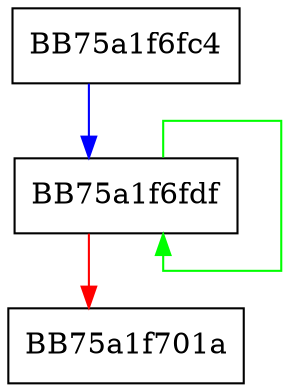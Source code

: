 digraph AddLuaConstants {
  node [shape="box"];
  graph [splines=ortho];
  BB75a1f6fc4 -> BB75a1f6fdf [color="blue"];
  BB75a1f6fdf -> BB75a1f6fdf [color="green"];
  BB75a1f6fdf -> BB75a1f701a [color="red"];
}